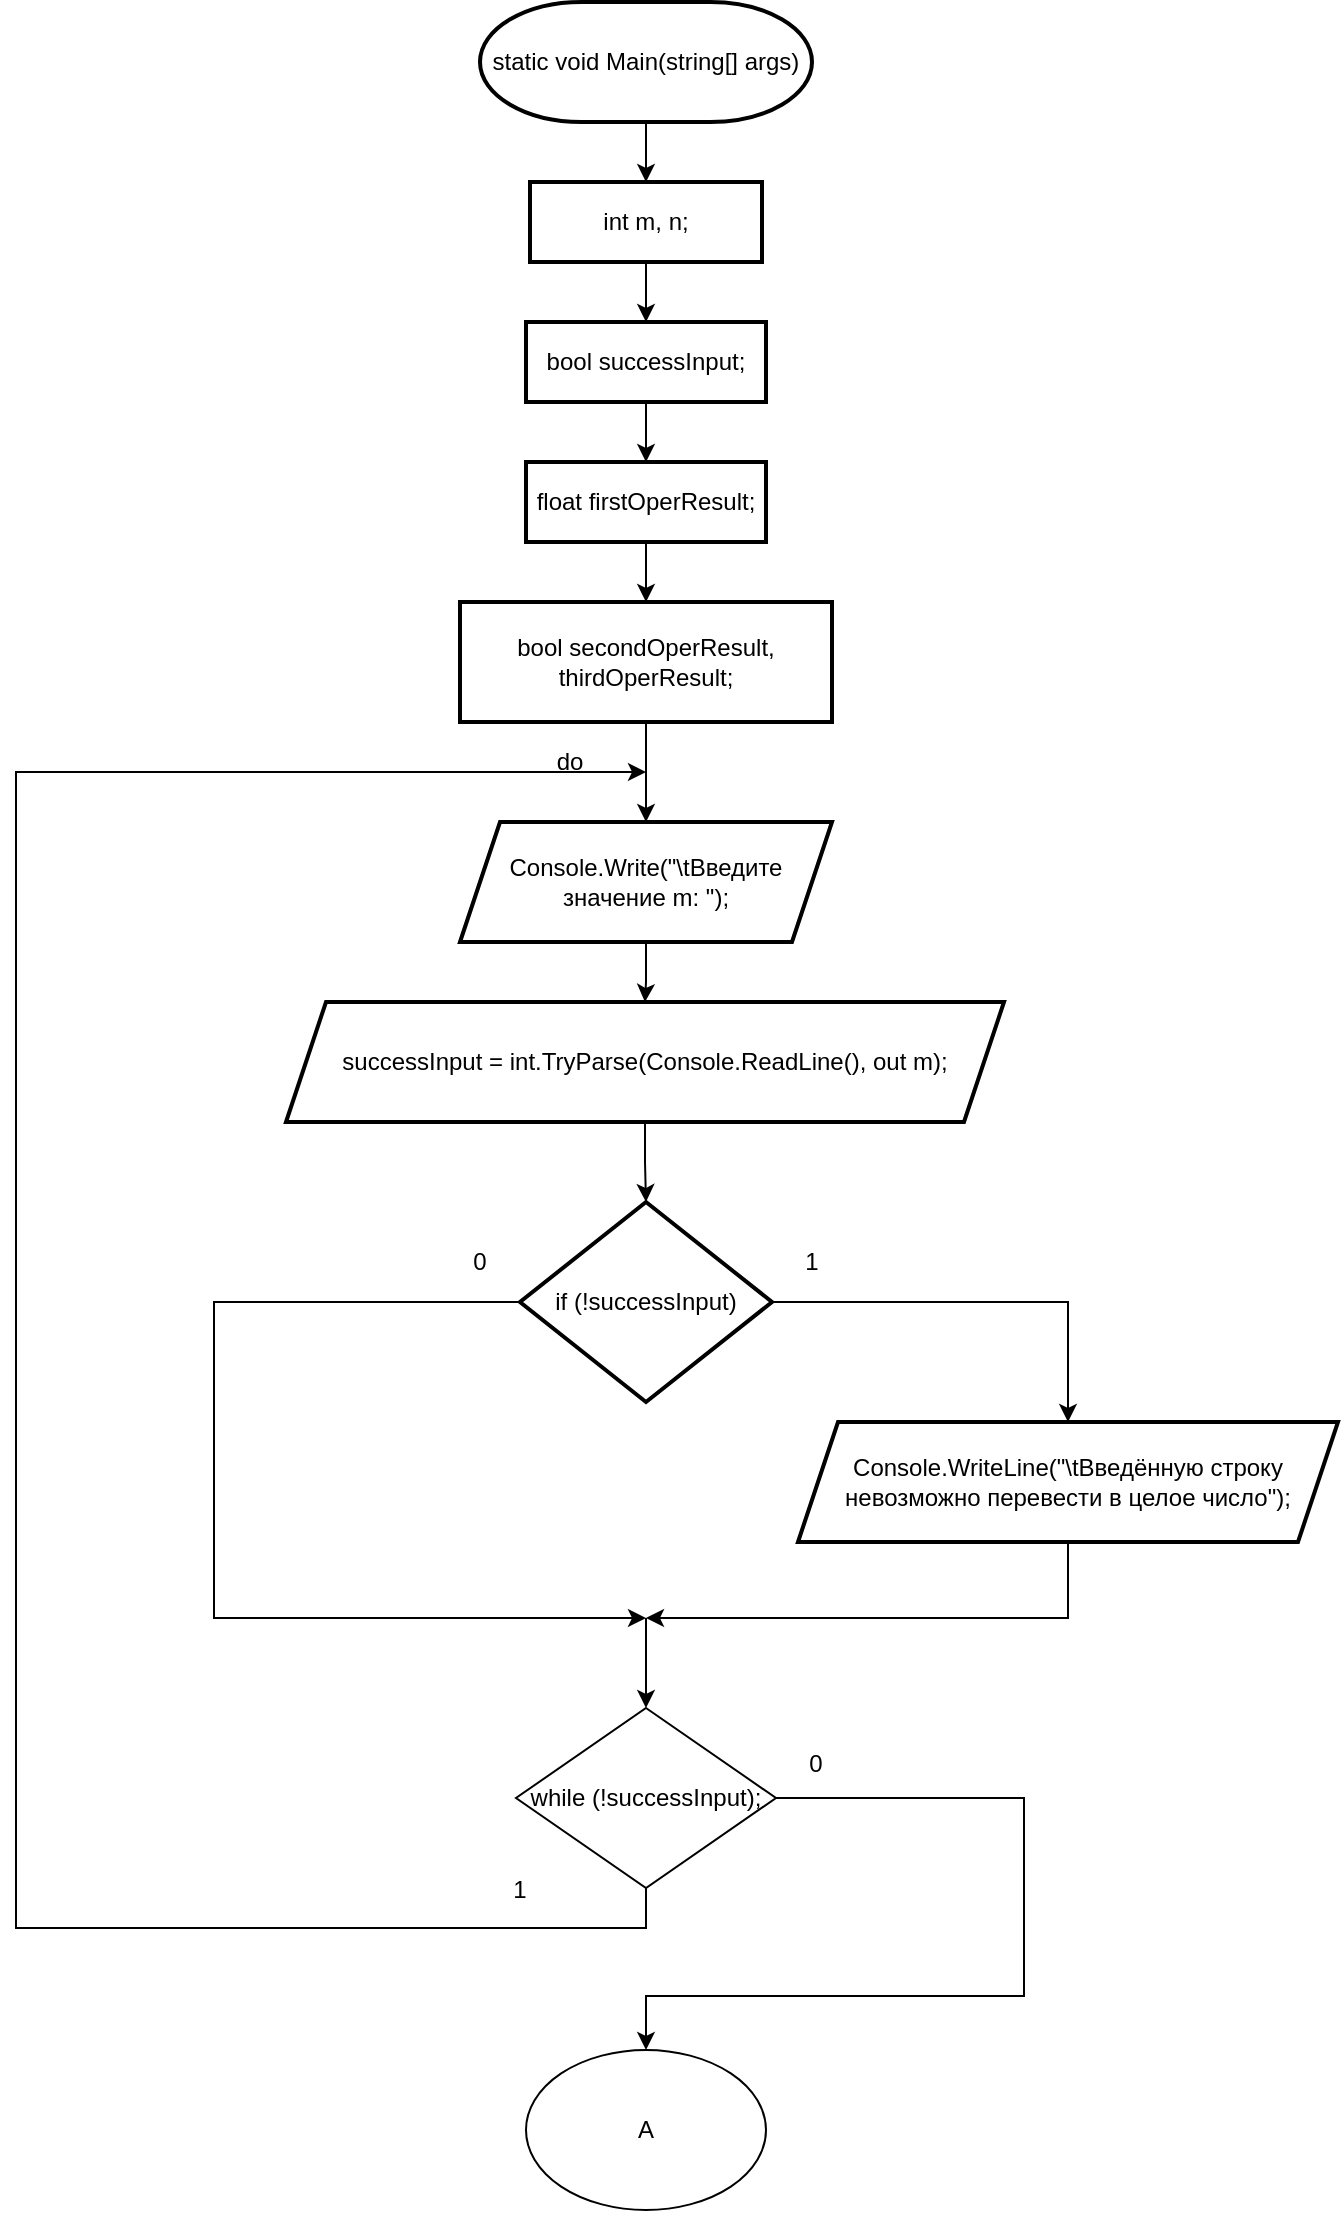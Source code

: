 <mxfile version="14.6.13" type="device" pages="4"><diagram id="DVcJK09IzcYjCsgtHvZc" name="Страница 1"><mxGraphModel dx="1185" dy="685" grid="1" gridSize="9" guides="1" tooltips="1" connect="1" arrows="1" fold="1" page="1" pageScale="1" pageWidth="827" pageHeight="1169" math="0" shadow="0"><root><mxCell id="0"/><mxCell id="1" parent="0"/><mxCell id="DC4FQgKLoyjeWktkJVXs-3" value="" style="edgeStyle=orthogonalEdgeStyle;rounded=0;orthogonalLoop=1;jettySize=auto;html=1;" edge="1" parent="1" source="DC4FQgKLoyjeWktkJVXs-1" target="DC4FQgKLoyjeWktkJVXs-2"><mxGeometry relative="1" as="geometry"/></mxCell><mxCell id="DC4FQgKLoyjeWktkJVXs-1" value="static void Main(string[] args)" style="strokeWidth=2;html=1;shape=mxgraph.flowchart.terminator;whiteSpace=wrap;" vertex="1" parent="1"><mxGeometry x="331" y="20" width="166" height="60" as="geometry"/></mxCell><mxCell id="DC4FQgKLoyjeWktkJVXs-5" value="" style="edgeStyle=orthogonalEdgeStyle;rounded=0;orthogonalLoop=1;jettySize=auto;html=1;" edge="1" parent="1" source="DC4FQgKLoyjeWktkJVXs-2" target="DC4FQgKLoyjeWktkJVXs-4"><mxGeometry relative="1" as="geometry"/></mxCell><mxCell id="DC4FQgKLoyjeWktkJVXs-2" value="int m, n;" style="whiteSpace=wrap;html=1;strokeWidth=2;" vertex="1" parent="1"><mxGeometry x="356" y="110" width="116" height="40" as="geometry"/></mxCell><mxCell id="DC4FQgKLoyjeWktkJVXs-7" value="" style="edgeStyle=orthogonalEdgeStyle;rounded=0;orthogonalLoop=1;jettySize=auto;html=1;" edge="1" parent="1" source="DC4FQgKLoyjeWktkJVXs-4" target="DC4FQgKLoyjeWktkJVXs-6"><mxGeometry relative="1" as="geometry"/></mxCell><mxCell id="DC4FQgKLoyjeWktkJVXs-4" value="bool successInput;" style="whiteSpace=wrap;html=1;strokeWidth=2;" vertex="1" parent="1"><mxGeometry x="354" y="180" width="120" height="40" as="geometry"/></mxCell><mxCell id="DC4FQgKLoyjeWktkJVXs-9" value="" style="edgeStyle=orthogonalEdgeStyle;rounded=0;orthogonalLoop=1;jettySize=auto;html=1;" edge="1" parent="1" source="DC4FQgKLoyjeWktkJVXs-6" target="DC4FQgKLoyjeWktkJVXs-8"><mxGeometry relative="1" as="geometry"/></mxCell><mxCell id="DC4FQgKLoyjeWktkJVXs-6" value="float firstOperResult;" style="whiteSpace=wrap;html=1;strokeWidth=2;" vertex="1" parent="1"><mxGeometry x="354" y="250" width="120" height="40" as="geometry"/></mxCell><mxCell id="DC4FQgKLoyjeWktkJVXs-11" value="" style="edgeStyle=orthogonalEdgeStyle;rounded=0;orthogonalLoop=1;jettySize=auto;html=1;" edge="1" parent="1" source="DC4FQgKLoyjeWktkJVXs-8" target="DC4FQgKLoyjeWktkJVXs-10"><mxGeometry relative="1" as="geometry"/></mxCell><mxCell id="DC4FQgKLoyjeWktkJVXs-8" value="bool secondOperResult, thirdOperResult;" style="whiteSpace=wrap;html=1;strokeWidth=2;" vertex="1" parent="1"><mxGeometry x="321" y="320" width="186" height="60" as="geometry"/></mxCell><mxCell id="DC4FQgKLoyjeWktkJVXs-14" value="" style="edgeStyle=orthogonalEdgeStyle;rounded=0;orthogonalLoop=1;jettySize=auto;html=1;" edge="1" parent="1" source="DC4FQgKLoyjeWktkJVXs-10" target="DC4FQgKLoyjeWktkJVXs-13"><mxGeometry relative="1" as="geometry"/></mxCell><mxCell id="DC4FQgKLoyjeWktkJVXs-10" value="Console.Write(&quot;\tВведите значение m: &quot;);" style="shape=parallelogram;perimeter=parallelogramPerimeter;whiteSpace=wrap;html=1;fixedSize=1;strokeWidth=2;" vertex="1" parent="1"><mxGeometry x="321" y="430" width="186" height="60" as="geometry"/></mxCell><mxCell id="DC4FQgKLoyjeWktkJVXs-12" value="do" style="text;html=1;strokeColor=none;fillColor=none;align=center;verticalAlign=middle;whiteSpace=wrap;rounded=0;" vertex="1" parent="1"><mxGeometry x="356" y="390" width="40" height="20" as="geometry"/></mxCell><mxCell id="DC4FQgKLoyjeWktkJVXs-16" value="" style="edgeStyle=orthogonalEdgeStyle;rounded=0;orthogonalLoop=1;jettySize=auto;html=1;" edge="1" parent="1" source="DC4FQgKLoyjeWktkJVXs-13" target="DC4FQgKLoyjeWktkJVXs-15"><mxGeometry relative="1" as="geometry"/></mxCell><mxCell id="DC4FQgKLoyjeWktkJVXs-13" value="successInput = int.TryParse(Console.ReadLine(), out m);" style="shape=parallelogram;perimeter=parallelogramPerimeter;whiteSpace=wrap;html=1;fixedSize=1;strokeWidth=2;" vertex="1" parent="1"><mxGeometry x="234" y="520" width="359" height="60" as="geometry"/></mxCell><mxCell id="DC4FQgKLoyjeWktkJVXs-18" value="" style="edgeStyle=orthogonalEdgeStyle;rounded=0;orthogonalLoop=1;jettySize=auto;html=1;" edge="1" parent="1" source="DC4FQgKLoyjeWktkJVXs-15" target="DC4FQgKLoyjeWktkJVXs-17"><mxGeometry relative="1" as="geometry"/></mxCell><mxCell id="DC4FQgKLoyjeWktkJVXs-26" style="edgeStyle=orthogonalEdgeStyle;rounded=0;orthogonalLoop=1;jettySize=auto;html=1;exitX=0;exitY=0.5;exitDx=0;exitDy=0;" edge="1" parent="1" source="DC4FQgKLoyjeWktkJVXs-15"><mxGeometry relative="1" as="geometry"><mxPoint x="414" y="828" as="targetPoint"/><Array as="points"><mxPoint x="198" y="670"/><mxPoint x="198" y="828"/></Array></mxGeometry></mxCell><mxCell id="DC4FQgKLoyjeWktkJVXs-15" value="if (!successInput)" style="rhombus;whiteSpace=wrap;html=1;strokeWidth=2;" vertex="1" parent="1"><mxGeometry x="351" y="620" width="126" height="100" as="geometry"/></mxCell><mxCell id="DC4FQgKLoyjeWktkJVXs-25" style="edgeStyle=orthogonalEdgeStyle;rounded=0;orthogonalLoop=1;jettySize=auto;html=1;exitX=0.5;exitY=1;exitDx=0;exitDy=0;" edge="1" parent="1" source="DC4FQgKLoyjeWktkJVXs-17"><mxGeometry relative="1" as="geometry"><mxPoint x="414" y="828" as="targetPoint"/><Array as="points"><mxPoint x="625" y="828"/></Array></mxGeometry></mxCell><mxCell id="DC4FQgKLoyjeWktkJVXs-17" value="Console.WriteLine(&quot;\tВведённую строку невозможно перевести в целое число&quot;);" style="shape=parallelogram;perimeter=parallelogramPerimeter;whiteSpace=wrap;html=1;fixedSize=1;strokeWidth=2;" vertex="1" parent="1"><mxGeometry x="490" y="730" width="270" height="60" as="geometry"/></mxCell><mxCell id="DC4FQgKLoyjeWktkJVXs-19" value="1" style="text;html=1;strokeColor=none;fillColor=none;align=center;verticalAlign=middle;whiteSpace=wrap;rounded=0;" vertex="1" parent="1"><mxGeometry x="477" y="640" width="40" height="20" as="geometry"/></mxCell><mxCell id="DC4FQgKLoyjeWktkJVXs-22" value="0" style="text;html=1;strokeColor=none;fillColor=none;align=center;verticalAlign=middle;whiteSpace=wrap;rounded=0;" vertex="1" parent="1"><mxGeometry x="311" y="640" width="40" height="20" as="geometry"/></mxCell><mxCell id="DC4FQgKLoyjeWktkJVXs-27" value="" style="endArrow=classic;html=1;entryX=0.5;entryY=0;entryDx=0;entryDy=0;" edge="1" parent="1" target="DC4FQgKLoyjeWktkJVXs-28"><mxGeometry width="50" height="50" relative="1" as="geometry"><mxPoint x="414" y="828" as="sourcePoint"/><mxPoint x="473" y="747" as="targetPoint"/></mxGeometry></mxCell><mxCell id="DC4FQgKLoyjeWktkJVXs-29" style="edgeStyle=orthogonalEdgeStyle;rounded=0;orthogonalLoop=1;jettySize=auto;html=1;exitX=0.5;exitY=1;exitDx=0;exitDy=0;" edge="1" parent="1" source="DC4FQgKLoyjeWktkJVXs-28"><mxGeometry relative="1" as="geometry"><mxPoint x="414" y="405" as="targetPoint"/><Array as="points"><mxPoint x="414" y="983"/><mxPoint x="99" y="983"/><mxPoint x="99" y="405"/></Array></mxGeometry></mxCell><mxCell id="DC4FQgKLoyjeWktkJVXs-31" style="edgeStyle=orthogonalEdgeStyle;rounded=0;orthogonalLoop=1;jettySize=auto;html=1;exitX=1;exitY=0.5;exitDx=0;exitDy=0;entryX=0.5;entryY=0;entryDx=0;entryDy=0;" edge="1" parent="1" source="DC4FQgKLoyjeWktkJVXs-28" target="DC4FQgKLoyjeWktkJVXs-30"><mxGeometry relative="1" as="geometry"><Array as="points"><mxPoint x="603" y="918"/><mxPoint x="603" y="1017"/><mxPoint x="414" y="1017"/></Array></mxGeometry></mxCell><mxCell id="DC4FQgKLoyjeWktkJVXs-28" value="while (!successInput);" style="rhombus;whiteSpace=wrap;html=1;" vertex="1" parent="1"><mxGeometry x="349" y="873" width="130" height="90" as="geometry"/></mxCell><mxCell id="DC4FQgKLoyjeWktkJVXs-30" value="A" style="ellipse;whiteSpace=wrap;html=1;" vertex="1" parent="1"><mxGeometry x="354" y="1044" width="120" height="80" as="geometry"/></mxCell><mxCell id="DC4FQgKLoyjeWktkJVXs-32" value="1" style="text;html=1;strokeColor=none;fillColor=none;align=center;verticalAlign=middle;whiteSpace=wrap;rounded=0;" vertex="1" parent="1"><mxGeometry x="331" y="954" width="40" height="20" as="geometry"/></mxCell><mxCell id="DC4FQgKLoyjeWktkJVXs-33" value="0" style="text;html=1;strokeColor=none;fillColor=none;align=center;verticalAlign=middle;whiteSpace=wrap;rounded=0;" vertex="1" parent="1"><mxGeometry x="479" y="891" width="40" height="20" as="geometry"/></mxCell></root></mxGraphModel></diagram><diagram id="mdEyG0NnAGDaWxcVyyJd" name="Страница 2"><mxGraphModel dx="1185" dy="685" grid="1" gridSize="9" guides="1" tooltips="1" connect="1" arrows="1" fold="1" page="1" pageScale="1" pageWidth="827" pageHeight="1169" math="0" shadow="0"><root><mxCell id="UucOjfyE4-gHCyrWlW-S-0"/><mxCell id="UucOjfyE4-gHCyrWlW-S-1" parent="UucOjfyE4-gHCyrWlW-S-0"/><mxCell id="UucOjfyE4-gHCyrWlW-S-4" value="" style="edgeStyle=orthogonalEdgeStyle;rounded=0;orthogonalLoop=1;jettySize=auto;html=1;" edge="1" parent="UucOjfyE4-gHCyrWlW-S-1" source="UucOjfyE4-gHCyrWlW-S-2" target="UucOjfyE4-gHCyrWlW-S-3"><mxGeometry relative="1" as="geometry"/></mxCell><mxCell id="UucOjfyE4-gHCyrWlW-S-2" value="A" style="ellipse;whiteSpace=wrap;html=1;" vertex="1" parent="UucOjfyE4-gHCyrWlW-S-1"><mxGeometry x="354" y="27" width="120" height="80" as="geometry"/></mxCell><mxCell id="UucOjfyE4-gHCyrWlW-S-6" value="" style="edgeStyle=orthogonalEdgeStyle;rounded=0;orthogonalLoop=1;jettySize=auto;html=1;" edge="1" parent="UucOjfyE4-gHCyrWlW-S-1" source="UucOjfyE4-gHCyrWlW-S-3" target="UucOjfyE4-gHCyrWlW-S-5"><mxGeometry relative="1" as="geometry"/></mxCell><mxCell id="UucOjfyE4-gHCyrWlW-S-3" value="Console.Write(&quot;\tВведите значение n: &quot;);" style="shape=parallelogram;perimeter=parallelogramPerimeter;whiteSpace=wrap;html=1;fixedSize=1;" vertex="1" parent="UucOjfyE4-gHCyrWlW-S-1"><mxGeometry x="285" y="180" width="258" height="60" as="geometry"/></mxCell><mxCell id="UucOjfyE4-gHCyrWlW-S-8" value="" style="edgeStyle=orthogonalEdgeStyle;rounded=0;orthogonalLoop=1;jettySize=auto;html=1;" edge="1" parent="UucOjfyE4-gHCyrWlW-S-1" source="UucOjfyE4-gHCyrWlW-S-5" target="UucOjfyE4-gHCyrWlW-S-7"><mxGeometry relative="1" as="geometry"/></mxCell><mxCell id="UucOjfyE4-gHCyrWlW-S-5" value="successInput = int.TryParse(Console.ReadLine(), out n);" style="shape=parallelogram;perimeter=parallelogramPerimeter;whiteSpace=wrap;html=1;fixedSize=1;" vertex="1" parent="UucOjfyE4-gHCyrWlW-S-1"><mxGeometry x="235" y="279" width="357" height="60" as="geometry"/></mxCell><mxCell id="UucOjfyE4-gHCyrWlW-S-10" value="" style="edgeStyle=orthogonalEdgeStyle;rounded=0;orthogonalLoop=1;jettySize=auto;html=1;" edge="1" parent="UucOjfyE4-gHCyrWlW-S-1" source="UucOjfyE4-gHCyrWlW-S-7" target="UucOjfyE4-gHCyrWlW-S-9"><mxGeometry relative="1" as="geometry"/></mxCell><mxCell id="UucOjfyE4-gHCyrWlW-S-13" style="edgeStyle=orthogonalEdgeStyle;rounded=0;orthogonalLoop=1;jettySize=auto;html=1;exitX=0;exitY=0.5;exitDx=0;exitDy=0;" edge="1" parent="UucOjfyE4-gHCyrWlW-S-1" source="UucOjfyE4-gHCyrWlW-S-7"><mxGeometry relative="1" as="geometry"><mxPoint x="414" y="558" as="targetPoint"/><Array as="points"><mxPoint x="207" y="409"/><mxPoint x="207" y="558"/></Array></mxGeometry></mxCell><mxCell id="UucOjfyE4-gHCyrWlW-S-7" value="if (!successInput)" style="rhombus;whiteSpace=wrap;html=1;" vertex="1" parent="UucOjfyE4-gHCyrWlW-S-1"><mxGeometry x="348" y="369" width="130.5" height="80" as="geometry"/></mxCell><mxCell id="UucOjfyE4-gHCyrWlW-S-12" style="edgeStyle=orthogonalEdgeStyle;rounded=0;orthogonalLoop=1;jettySize=auto;html=1;exitX=0.5;exitY=1;exitDx=0;exitDy=0;" edge="1" parent="UucOjfyE4-gHCyrWlW-S-1" source="UucOjfyE4-gHCyrWlW-S-9"><mxGeometry relative="1" as="geometry"><mxPoint x="414" y="558" as="targetPoint"/><Array as="points"><mxPoint x="621" y="558"/><mxPoint x="414" y="558"/></Array></mxGeometry></mxCell><mxCell id="UucOjfyE4-gHCyrWlW-S-9" value="Console.WriteLine(&quot;\tВведённую строку невозможно перевести в целое число&quot;);" style="shape=parallelogram;perimeter=parallelogramPerimeter;whiteSpace=wrap;html=1;fixedSize=1;" vertex="1" parent="UucOjfyE4-gHCyrWlW-S-1"><mxGeometry x="495" y="459" width="252" height="60" as="geometry"/></mxCell><mxCell id="UucOjfyE4-gHCyrWlW-S-11" value="1" style="text;html=1;strokeColor=none;fillColor=none;align=center;verticalAlign=middle;whiteSpace=wrap;rounded=0;" vertex="1" parent="UucOjfyE4-gHCyrWlW-S-1"><mxGeometry x="486" y="378" width="40" height="20" as="geometry"/></mxCell><mxCell id="UucOjfyE4-gHCyrWlW-S-14" value="0" style="text;html=1;strokeColor=none;fillColor=none;align=center;verticalAlign=middle;whiteSpace=wrap;rounded=0;" vertex="1" parent="UucOjfyE4-gHCyrWlW-S-1"><mxGeometry x="308" y="387" width="40" height="20" as="geometry"/></mxCell><mxCell id="UucOjfyE4-gHCyrWlW-S-18" value="" style="edgeStyle=orthogonalEdgeStyle;rounded=0;orthogonalLoop=1;jettySize=auto;html=1;" edge="1" parent="UucOjfyE4-gHCyrWlW-S-1" source="UucOjfyE4-gHCyrWlW-S-15" target="UucOjfyE4-gHCyrWlW-S-17"><mxGeometry relative="1" as="geometry"/></mxCell><mxCell id="UucOjfyE4-gHCyrWlW-S-23" style="edgeStyle=orthogonalEdgeStyle;rounded=0;orthogonalLoop=1;jettySize=auto;html=1;exitX=0;exitY=0.5;exitDx=0;exitDy=0;" edge="1" parent="UucOjfyE4-gHCyrWlW-S-1" source="UucOjfyE4-gHCyrWlW-S-15"><mxGeometry relative="1" as="geometry"><mxPoint x="414" y="864" as="targetPoint"/><Array as="points"><mxPoint x="216" y="634"/><mxPoint x="216" y="864"/></Array></mxGeometry></mxCell><mxCell id="UucOjfyE4-gHCyrWlW-S-15" value="if (n == 0 &amp;amp;&amp;amp; successInput)" style="rhombus;whiteSpace=wrap;html=1;" vertex="1" parent="UucOjfyE4-gHCyrWlW-S-1"><mxGeometry x="330.63" y="594" width="166.75" height="80" as="geometry"/></mxCell><mxCell id="UucOjfyE4-gHCyrWlW-S-16" value="" style="endArrow=classic;html=1;entryX=0.5;entryY=0;entryDx=0;entryDy=0;" edge="1" parent="UucOjfyE4-gHCyrWlW-S-1" target="UucOjfyE4-gHCyrWlW-S-15"><mxGeometry width="50" height="50" relative="1" as="geometry"><mxPoint x="414" y="558" as="sourcePoint"/><mxPoint x="464" y="486" as="targetPoint"/></mxGeometry></mxCell><mxCell id="UucOjfyE4-gHCyrWlW-S-20" value="" style="edgeStyle=orthogonalEdgeStyle;rounded=0;orthogonalLoop=1;jettySize=auto;html=1;" edge="1" parent="UucOjfyE4-gHCyrWlW-S-1" source="UucOjfyE4-gHCyrWlW-S-17" target="UucOjfyE4-gHCyrWlW-S-19"><mxGeometry relative="1" as="geometry"/></mxCell><mxCell id="UucOjfyE4-gHCyrWlW-S-17" value="Console.WriteLine(&quot;\tПри n = 0 невозможно вычислить выражение m++ / n-- (Деление на 0)&quot;);" style="shape=parallelogram;perimeter=parallelogramPerimeter;whiteSpace=wrap;html=1;fixedSize=1;" vertex="1" parent="UucOjfyE4-gHCyrWlW-S-1"><mxGeometry x="497.38" y="684" width="221.01" height="60" as="geometry"/></mxCell><mxCell id="UucOjfyE4-gHCyrWlW-S-22" style="edgeStyle=orthogonalEdgeStyle;rounded=0;orthogonalLoop=1;jettySize=auto;html=1;exitX=0.5;exitY=1;exitDx=0;exitDy=0;" edge="1" parent="UucOjfyE4-gHCyrWlW-S-1" source="UucOjfyE4-gHCyrWlW-S-19"><mxGeometry relative="1" as="geometry"><mxPoint x="414" y="864" as="targetPoint"/><Array as="points"><mxPoint x="608" y="864"/></Array></mxGeometry></mxCell><mxCell id="UucOjfyE4-gHCyrWlW-S-19" value="successInput = false;" style="whiteSpace=wrap;html=1;" vertex="1" parent="UucOjfyE4-gHCyrWlW-S-1"><mxGeometry x="547.885" y="774" width="120" height="60" as="geometry"/></mxCell><mxCell id="UucOjfyE4-gHCyrWlW-S-21" value="1" style="text;html=1;strokeColor=none;fillColor=none;align=center;verticalAlign=middle;whiteSpace=wrap;rounded=0;" vertex="1" parent="UucOjfyE4-gHCyrWlW-S-1"><mxGeometry x="503" y="612" width="40" height="20" as="geometry"/></mxCell><mxCell id="UucOjfyE4-gHCyrWlW-S-24" value="0" style="text;html=1;strokeColor=none;fillColor=none;align=center;verticalAlign=middle;whiteSpace=wrap;rounded=0;" vertex="1" parent="UucOjfyE4-gHCyrWlW-S-1"><mxGeometry x="285" y="612" width="40" height="20" as="geometry"/></mxCell><mxCell id="UucOjfyE4-gHCyrWlW-S-27" style="edgeStyle=orthogonalEdgeStyle;rounded=0;orthogonalLoop=1;jettySize=auto;html=1;exitX=0.5;exitY=1;exitDx=0;exitDy=0;" edge="1" parent="UucOjfyE4-gHCyrWlW-S-1" source="UucOjfyE4-gHCyrWlW-S-25"><mxGeometry relative="1" as="geometry"><mxPoint x="414.167" y="144" as="targetPoint"/><Array as="points"><mxPoint x="414" y="1000"/><mxPoint x="144" y="1000"/><mxPoint x="144" y="144"/></Array></mxGeometry></mxCell><mxCell id="UucOjfyE4-gHCyrWlW-S-31" style="edgeStyle=orthogonalEdgeStyle;rounded=0;orthogonalLoop=1;jettySize=auto;html=1;exitX=1;exitY=0.5;exitDx=0;exitDy=0;entryX=0.5;entryY=0;entryDx=0;entryDy=0;" edge="1" parent="UucOjfyE4-gHCyrWlW-S-1" source="UucOjfyE4-gHCyrWlW-S-25" target="UucOjfyE4-gHCyrWlW-S-30"><mxGeometry relative="1" as="geometry"><Array as="points"><mxPoint x="540" y="940"/><mxPoint x="540" y="1044"/><mxPoint x="414" y="1044"/></Array></mxGeometry></mxCell><mxCell id="UucOjfyE4-gHCyrWlW-S-25" value="while (!successInput);" style="rhombus;whiteSpace=wrap;html=1;" vertex="1" parent="UucOjfyE4-gHCyrWlW-S-1"><mxGeometry x="348.63" y="900" width="130.75" height="80" as="geometry"/></mxCell><mxCell id="UucOjfyE4-gHCyrWlW-S-26" value="" style="endArrow=classic;html=1;entryX=0.5;entryY=0;entryDx=0;entryDy=0;" edge="1" parent="UucOjfyE4-gHCyrWlW-S-1" target="UucOjfyE4-gHCyrWlW-S-25"><mxGeometry width="50" height="50" relative="1" as="geometry"><mxPoint x="414" y="864" as="sourcePoint"/><mxPoint x="473" y="792" as="targetPoint"/></mxGeometry></mxCell><mxCell id="UucOjfyE4-gHCyrWlW-S-28" value="do" style="text;html=1;strokeColor=none;fillColor=none;align=center;verticalAlign=middle;whiteSpace=wrap;rounded=0;" vertex="1" parent="UucOjfyE4-gHCyrWlW-S-1"><mxGeometry x="360" y="117" width="40" height="20" as="geometry"/></mxCell><mxCell id="UucOjfyE4-gHCyrWlW-S-29" value="1" style="text;html=1;strokeColor=none;fillColor=none;align=center;verticalAlign=middle;whiteSpace=wrap;rounded=0;" vertex="1" parent="UucOjfyE4-gHCyrWlW-S-1"><mxGeometry x="349" y="972" width="40" height="20" as="geometry"/></mxCell><mxCell id="UucOjfyE4-gHCyrWlW-S-30" value="B" style="ellipse;whiteSpace=wrap;html=1;" vertex="1" parent="UucOjfyE4-gHCyrWlW-S-1"><mxGeometry x="354" y="1062" width="120" height="80" as="geometry"/></mxCell><mxCell id="UucOjfyE4-gHCyrWlW-S-32" value="0" style="text;html=1;strokeColor=none;fillColor=none;align=center;verticalAlign=middle;whiteSpace=wrap;rounded=0;" vertex="1" parent="UucOjfyE4-gHCyrWlW-S-1"><mxGeometry x="479.38" y="909" width="40" height="20" as="geometry"/></mxCell></root></mxGraphModel></diagram><diagram id="1KCni48WbimhhSbchrK7" name="Страница 3"><mxGraphModel dx="1185" dy="685" grid="1" gridSize="9" guides="1" tooltips="1" connect="1" arrows="1" fold="1" page="1" pageScale="1" pageWidth="827" pageHeight="1169" math="0" shadow="0"><root><mxCell id="S5LxONCl7wqDVnq9yVHY-0"/><mxCell id="S5LxONCl7wqDVnq9yVHY-1" parent="S5LxONCl7wqDVnq9yVHY-0"/><mxCell id="S5LxONCl7wqDVnq9yVHY-4" value="" style="edgeStyle=orthogonalEdgeStyle;rounded=0;orthogonalLoop=1;jettySize=auto;html=1;" edge="1" parent="S5LxONCl7wqDVnq9yVHY-1" source="S5LxONCl7wqDVnq9yVHY-2" target="S5LxONCl7wqDVnq9yVHY-3"><mxGeometry relative="1" as="geometry"/></mxCell><mxCell id="S5LxONCl7wqDVnq9yVHY-2" value="B" style="ellipse;whiteSpace=wrap;html=1;" vertex="1" parent="S5LxONCl7wqDVnq9yVHY-1"><mxGeometry x="354" y="20" width="120" height="80" as="geometry"/></mxCell><mxCell id="S5LxONCl7wqDVnq9yVHY-6" value="" style="edgeStyle=orthogonalEdgeStyle;rounded=0;orthogonalLoop=1;jettySize=auto;html=1;" edge="1" parent="S5LxONCl7wqDVnq9yVHY-1" source="S5LxONCl7wqDVnq9yVHY-3" target="S5LxONCl7wqDVnq9yVHY-5"><mxGeometry relative="1" as="geometry"/></mxCell><mxCell id="S5LxONCl7wqDVnq9yVHY-3" value="Console.WriteLine(&quot;\tm = &quot; + m + &quot;, n = &quot; + n);" style="shape=parallelogram;perimeter=parallelogramPerimeter;whiteSpace=wrap;html=1;fixedSize=1;" vertex="1" parent="S5LxONCl7wqDVnq9yVHY-1"><mxGeometry x="276" y="140" width="276" height="60" as="geometry"/></mxCell><mxCell id="S5LxONCl7wqDVnq9yVHY-8" value="" style="edgeStyle=orthogonalEdgeStyle;rounded=0;orthogonalLoop=1;jettySize=auto;html=1;" edge="1" parent="S5LxONCl7wqDVnq9yVHY-1" source="S5LxONCl7wqDVnq9yVHY-5" target="S5LxONCl7wqDVnq9yVHY-7"><mxGeometry relative="1" as="geometry"/></mxCell><mxCell id="S5LxONCl7wqDVnq9yVHY-5" value="firstOperResult = (float)m++ / n--;" style="whiteSpace=wrap;html=1;" vertex="1" parent="S5LxONCl7wqDVnq9yVHY-1"><mxGeometry x="312" y="234" width="204" height="60" as="geometry"/></mxCell><mxCell id="S5LxONCl7wqDVnq9yVHY-12" value="" style="edgeStyle=orthogonalEdgeStyle;rounded=0;orthogonalLoop=1;jettySize=auto;html=1;" edge="1" parent="S5LxONCl7wqDVnq9yVHY-1" source="S5LxONCl7wqDVnq9yVHY-7" target="S5LxONCl7wqDVnq9yVHY-11"><mxGeometry relative="1" as="geometry"/></mxCell><mxCell id="S5LxONCl7wqDVnq9yVHY-7" value="Console.WriteLine(&quot;\n\tВыражение m++ / n-- = &quot; + firstOperResult);" style="shape=parallelogram;perimeter=parallelogramPerimeter;whiteSpace=wrap;html=1;fixedSize=1;" vertex="1" parent="S5LxONCl7wqDVnq9yVHY-1"><mxGeometry x="222" y="333" width="384" height="60" as="geometry"/></mxCell><mxCell id="S5LxONCl7wqDVnq9yVHY-14" value="" style="edgeStyle=orthogonalEdgeStyle;rounded=0;orthogonalLoop=1;jettySize=auto;html=1;" edge="1" parent="S5LxONCl7wqDVnq9yVHY-1" source="S5LxONCl7wqDVnq9yVHY-11" target="S5LxONCl7wqDVnq9yVHY-13"><mxGeometry relative="1" as="geometry"/></mxCell><mxCell id="S5LxONCl7wqDVnq9yVHY-11" value="Console.WriteLine(&quot;\tm = &quot; + m + &quot;, n = &quot; + n);" style="shape=parallelogram;perimeter=parallelogramPerimeter;whiteSpace=wrap;html=1;fixedSize=1;" vertex="1" parent="S5LxONCl7wqDVnq9yVHY-1"><mxGeometry x="267" y="432" width="294" height="60" as="geometry"/></mxCell><mxCell id="S5LxONCl7wqDVnq9yVHY-16" value="" style="edgeStyle=orthogonalEdgeStyle;rounded=0;orthogonalLoop=1;jettySize=auto;html=1;" edge="1" parent="S5LxONCl7wqDVnq9yVHY-1" source="S5LxONCl7wqDVnq9yVHY-13" target="S5LxONCl7wqDVnq9yVHY-15"><mxGeometry relative="1" as="geometry"/></mxCell><mxCell id="S5LxONCl7wqDVnq9yVHY-13" value="secondOperResult = ++m &amp;lt; n--;" style="whiteSpace=wrap;html=1;" vertex="1" parent="S5LxONCl7wqDVnq9yVHY-1"><mxGeometry x="316" y="531" width="195" height="60" as="geometry"/></mxCell><mxCell id="S5LxONCl7wqDVnq9yVHY-18" value="" style="edgeStyle=orthogonalEdgeStyle;rounded=0;orthogonalLoop=1;jettySize=auto;html=1;" edge="1" parent="S5LxONCl7wqDVnq9yVHY-1" source="S5LxONCl7wqDVnq9yVHY-15" target="S5LxONCl7wqDVnq9yVHY-17"><mxGeometry relative="1" as="geometry"/></mxCell><mxCell id="S5LxONCl7wqDVnq9yVHY-15" value="Console.WriteLine(&quot;\n\tВыражение ++m &amp;lt; n-- = &quot; + secondOperResult);" style="shape=parallelogram;perimeter=parallelogramPerimeter;whiteSpace=wrap;html=1;fixedSize=1;" vertex="1" parent="S5LxONCl7wqDVnq9yVHY-1"><mxGeometry x="204" y="639" width="420" height="60" as="geometry"/></mxCell><mxCell id="S5LxONCl7wqDVnq9yVHY-24" value="" style="edgeStyle=orthogonalEdgeStyle;rounded=0;orthogonalLoop=1;jettySize=auto;html=1;" edge="1" parent="S5LxONCl7wqDVnq9yVHY-1" source="S5LxONCl7wqDVnq9yVHY-17" target="S5LxONCl7wqDVnq9yVHY-23"><mxGeometry relative="1" as="geometry"/></mxCell><mxCell id="S5LxONCl7wqDVnq9yVHY-17" value="Console.WriteLine(&quot;\tm = &quot; + m + &quot;, n = &quot; + n);" style="shape=parallelogram;perimeter=parallelogramPerimeter;whiteSpace=wrap;html=1;fixedSize=1;" vertex="1" parent="S5LxONCl7wqDVnq9yVHY-1"><mxGeometry x="267" y="738" width="294" height="60" as="geometry"/></mxCell><mxCell id="S5LxONCl7wqDVnq9yVHY-19" value="// First operation compute" style="strokeWidth=2;html=1;shape=mxgraph.flowchart.annotation_2;align=left;labelPosition=right;pointerEvents=1;" vertex="1" parent="S5LxONCl7wqDVnq9yVHY-1"><mxGeometry x="624" y="171" width="45" height="91" as="geometry"/></mxCell><mxCell id="S5LxONCl7wqDVnq9yVHY-20" value="" style="endArrow=none;dashed=1;html=1;entryX=0;entryY=0.5;entryDx=0;entryDy=0;entryPerimeter=0;" edge="1" parent="S5LxONCl7wqDVnq9yVHY-1" target="S5LxONCl7wqDVnq9yVHY-19"><mxGeometry width="50" height="50" relative="1" as="geometry"><mxPoint x="414" y="216" as="sourcePoint"/><mxPoint x="648" y="216" as="targetPoint"/></mxGeometry></mxCell><mxCell id="S5LxONCl7wqDVnq9yVHY-21" value="// Second operation compute" style="strokeWidth=2;html=1;shape=mxgraph.flowchart.annotation_2;align=left;labelPosition=right;pointerEvents=1;" vertex="1" parent="S5LxONCl7wqDVnq9yVHY-1"><mxGeometry x="624" y="468" width="45" height="91" as="geometry"/></mxCell><mxCell id="S5LxONCl7wqDVnq9yVHY-22" value="" style="endArrow=none;dashed=1;html=1;entryX=0;entryY=0.5;entryDx=0;entryDy=0;entryPerimeter=0;" edge="1" parent="S5LxONCl7wqDVnq9yVHY-1" target="S5LxONCl7wqDVnq9yVHY-21"><mxGeometry width="50" height="50" relative="1" as="geometry"><mxPoint x="414" y="513" as="sourcePoint"/><mxPoint x="648" y="513" as="targetPoint"/></mxGeometry></mxCell><mxCell id="S5LxONCl7wqDVnq9yVHY-26" value="" style="edgeStyle=orthogonalEdgeStyle;rounded=0;orthogonalLoop=1;jettySize=auto;html=1;" edge="1" parent="S5LxONCl7wqDVnq9yVHY-1" source="S5LxONCl7wqDVnq9yVHY-23" target="S5LxONCl7wqDVnq9yVHY-25"><mxGeometry relative="1" as="geometry"/></mxCell><mxCell id="S5LxONCl7wqDVnq9yVHY-23" value="thirdOperResult = n-- &amp;gt; m;" style="whiteSpace=wrap;html=1;" vertex="1" parent="S5LxONCl7wqDVnq9yVHY-1"><mxGeometry x="334" y="846" width="159" height="60" as="geometry"/></mxCell><mxCell id="S5LxONCl7wqDVnq9yVHY-28" value="" style="edgeStyle=orthogonalEdgeStyle;rounded=0;orthogonalLoop=1;jettySize=auto;html=1;" edge="1" parent="S5LxONCl7wqDVnq9yVHY-1" source="S5LxONCl7wqDVnq9yVHY-25" target="S5LxONCl7wqDVnq9yVHY-27"><mxGeometry relative="1" as="geometry"/></mxCell><mxCell id="S5LxONCl7wqDVnq9yVHY-25" value="Console.WriteLine(&quot;\n\tВыражение n-- &amp;gt; m = &quot; + thirdOperResult);" style="shape=parallelogram;perimeter=parallelogramPerimeter;whiteSpace=wrap;html=1;fixedSize=1;" vertex="1" parent="S5LxONCl7wqDVnq9yVHY-1"><mxGeometry x="248.75" y="936" width="330.5" height="60" as="geometry"/></mxCell><mxCell id="S5LxONCl7wqDVnq9yVHY-32" value="" style="edgeStyle=orthogonalEdgeStyle;rounded=0;orthogonalLoop=1;jettySize=auto;html=1;" edge="1" parent="S5LxONCl7wqDVnq9yVHY-1" source="S5LxONCl7wqDVnq9yVHY-27" target="S5LxONCl7wqDVnq9yVHY-31"><mxGeometry relative="1" as="geometry"/></mxCell><mxCell id="S5LxONCl7wqDVnq9yVHY-27" value="Console.WriteLine(&quot;\tm = &quot; + m + &quot;, n = &quot; + n);" style="shape=parallelogram;perimeter=parallelogramPerimeter;whiteSpace=wrap;html=1;fixedSize=1;" vertex="1" parent="S5LxONCl7wqDVnq9yVHY-1"><mxGeometry x="271" y="1026" width="285" height="60" as="geometry"/></mxCell><mxCell id="S5LxONCl7wqDVnq9yVHY-29" value="// Third operation compute" style="strokeWidth=2;html=1;shape=mxgraph.flowchart.annotation_2;align=left;labelPosition=right;pointerEvents=1;" vertex="1" parent="S5LxONCl7wqDVnq9yVHY-1"><mxGeometry x="624" y="783" width="45" height="91" as="geometry"/></mxCell><mxCell id="S5LxONCl7wqDVnq9yVHY-30" value="" style="endArrow=none;dashed=1;html=1;entryX=0;entryY=0.5;entryDx=0;entryDy=0;entryPerimeter=0;" edge="1" parent="S5LxONCl7wqDVnq9yVHY-1" target="S5LxONCl7wqDVnq9yVHY-29"><mxGeometry width="50" height="50" relative="1" as="geometry"><mxPoint x="414" y="828" as="sourcePoint"/><mxPoint x="648" y="828" as="targetPoint"/></mxGeometry></mxCell><mxCell id="S5LxONCl7wqDVnq9yVHY-31" value="C" style="ellipse;whiteSpace=wrap;html=1;" vertex="1" parent="S5LxONCl7wqDVnq9yVHY-1"><mxGeometry x="354" y="1098" width="120" height="60" as="geometry"/></mxCell></root></mxGraphModel></diagram><diagram id="oxegGQcgZ0T_btNHyZt8" name="Страница 4"><mxGraphModel dx="1422" dy="822" grid="1" gridSize="9" guides="1" tooltips="1" connect="1" arrows="1" fold="1" page="1" pageScale="1" pageWidth="827" pageHeight="1169" math="0" shadow="0"><root><mxCell id="W3RwziydY_jU-GFg8tM5-0"/><mxCell id="W3RwziydY_jU-GFg8tM5-1" parent="W3RwziydY_jU-GFg8tM5-0"/><mxCell id="w9PYiUFbmdBjZTrkJnbv-1" value="" style="edgeStyle=orthogonalEdgeStyle;rounded=0;orthogonalLoop=1;jettySize=auto;html=1;" edge="1" parent="W3RwziydY_jU-GFg8tM5-1" source="bZRYmSekz87QYU9EH18A-0" target="w9PYiUFbmdBjZTrkJnbv-0"><mxGeometry relative="1" as="geometry"/></mxCell><mxCell id="bZRYmSekz87QYU9EH18A-0" value="C" style="ellipse;whiteSpace=wrap;html=1;" vertex="1" parent="W3RwziydY_jU-GFg8tM5-1"><mxGeometry x="354" y="18" width="120" height="80" as="geometry"/></mxCell><mxCell id="w9PYiUFbmdBjZTrkJnbv-3" value="" style="edgeStyle=orthogonalEdgeStyle;rounded=0;orthogonalLoop=1;jettySize=auto;html=1;" edge="1" parent="W3RwziydY_jU-GFg8tM5-1" source="w9PYiUFbmdBjZTrkJnbv-0" target="w9PYiUFbmdBjZTrkJnbv-2"><mxGeometry relative="1" as="geometry"/></mxCell><mxCell id="w9PYiUFbmdBjZTrkJnbv-0" value="double x, resX;" style="whiteSpace=wrap;html=1;" vertex="1" parent="W3RwziydY_jU-GFg8tM5-1"><mxGeometry x="354" y="135" width="120" height="60" as="geometry"/></mxCell><mxCell id="w9PYiUFbmdBjZTrkJnbv-5" value="" style="edgeStyle=orthogonalEdgeStyle;rounded=0;orthogonalLoop=1;jettySize=auto;html=1;" edge="1" parent="W3RwziydY_jU-GFg8tM5-1" source="w9PYiUFbmdBjZTrkJnbv-2" target="w9PYiUFbmdBjZTrkJnbv-4"><mxGeometry relative="1" as="geometry"/></mxCell><mxCell id="w9PYiUFbmdBjZTrkJnbv-2" value="successInput = double.TryParse(Console.ReadLine(), out x);" style="shape=parallelogram;perimeter=parallelogramPerimeter;whiteSpace=wrap;html=1;fixedSize=1;" vertex="1" parent="W3RwziydY_jU-GFg8tM5-1"><mxGeometry x="271" y="234" width="285" height="60" as="geometry"/></mxCell><mxCell id="w9PYiUFbmdBjZTrkJnbv-7" value="" style="edgeStyle=orthogonalEdgeStyle;rounded=0;orthogonalLoop=1;jettySize=auto;html=1;" edge="1" parent="W3RwziydY_jU-GFg8tM5-1" source="w9PYiUFbmdBjZTrkJnbv-4" target="w9PYiUFbmdBjZTrkJnbv-6"><mxGeometry relative="1" as="geometry"/></mxCell><mxCell id="w9PYiUFbmdBjZTrkJnbv-4" value="resX = Math.Sin(Math.Pow(x, 3)) + Math.Pow(x, 4) + Math.Pow(Math.Abs(Math.Pow(x, 2) + Math.Pow(x, 3)), 0.2) * Math.Sign(Math.Pow(x, 2) + Math.Pow(x, 3));" style="whiteSpace=wrap;html=1;" vertex="1" parent="W3RwziydY_jU-GFg8tM5-1"><mxGeometry x="221" y="351" width="384.5" height="99" as="geometry"/></mxCell><mxCell id="w9PYiUFbmdBjZTrkJnbv-9" value="" style="edgeStyle=orthogonalEdgeStyle;rounded=0;orthogonalLoop=1;jettySize=auto;html=1;" edge="1" parent="W3RwziydY_jU-GFg8tM5-1" source="w9PYiUFbmdBjZTrkJnbv-6" target="w9PYiUFbmdBjZTrkJnbv-8"><mxGeometry relative="1" as="geometry"/></mxCell><mxCell id="w9PYiUFbmdBjZTrkJnbv-6" value="&amp;nbsp;Console.WriteLine(&quot;\tРезультат выражения sin(x^3) + x^4 + (x^2 + x^3)^0,2 = &quot; + resX + &quot;\n&quot;);" style="shape=parallelogram;perimeter=parallelogramPerimeter;whiteSpace=wrap;html=1;fixedSize=1;" vertex="1" parent="W3RwziydY_jU-GFg8tM5-1"><mxGeometry x="153" y="495" width="519" height="60" as="geometry"/></mxCell><mxCell id="w9PYiUFbmdBjZTrkJnbv-8" value="return;" style="ellipse;whiteSpace=wrap;html=1;" vertex="1" parent="W3RwziydY_jU-GFg8tM5-1"><mxGeometry x="352.5" y="612" width="120" height="60" as="geometry"/></mxCell></root></mxGraphModel></diagram></mxfile>